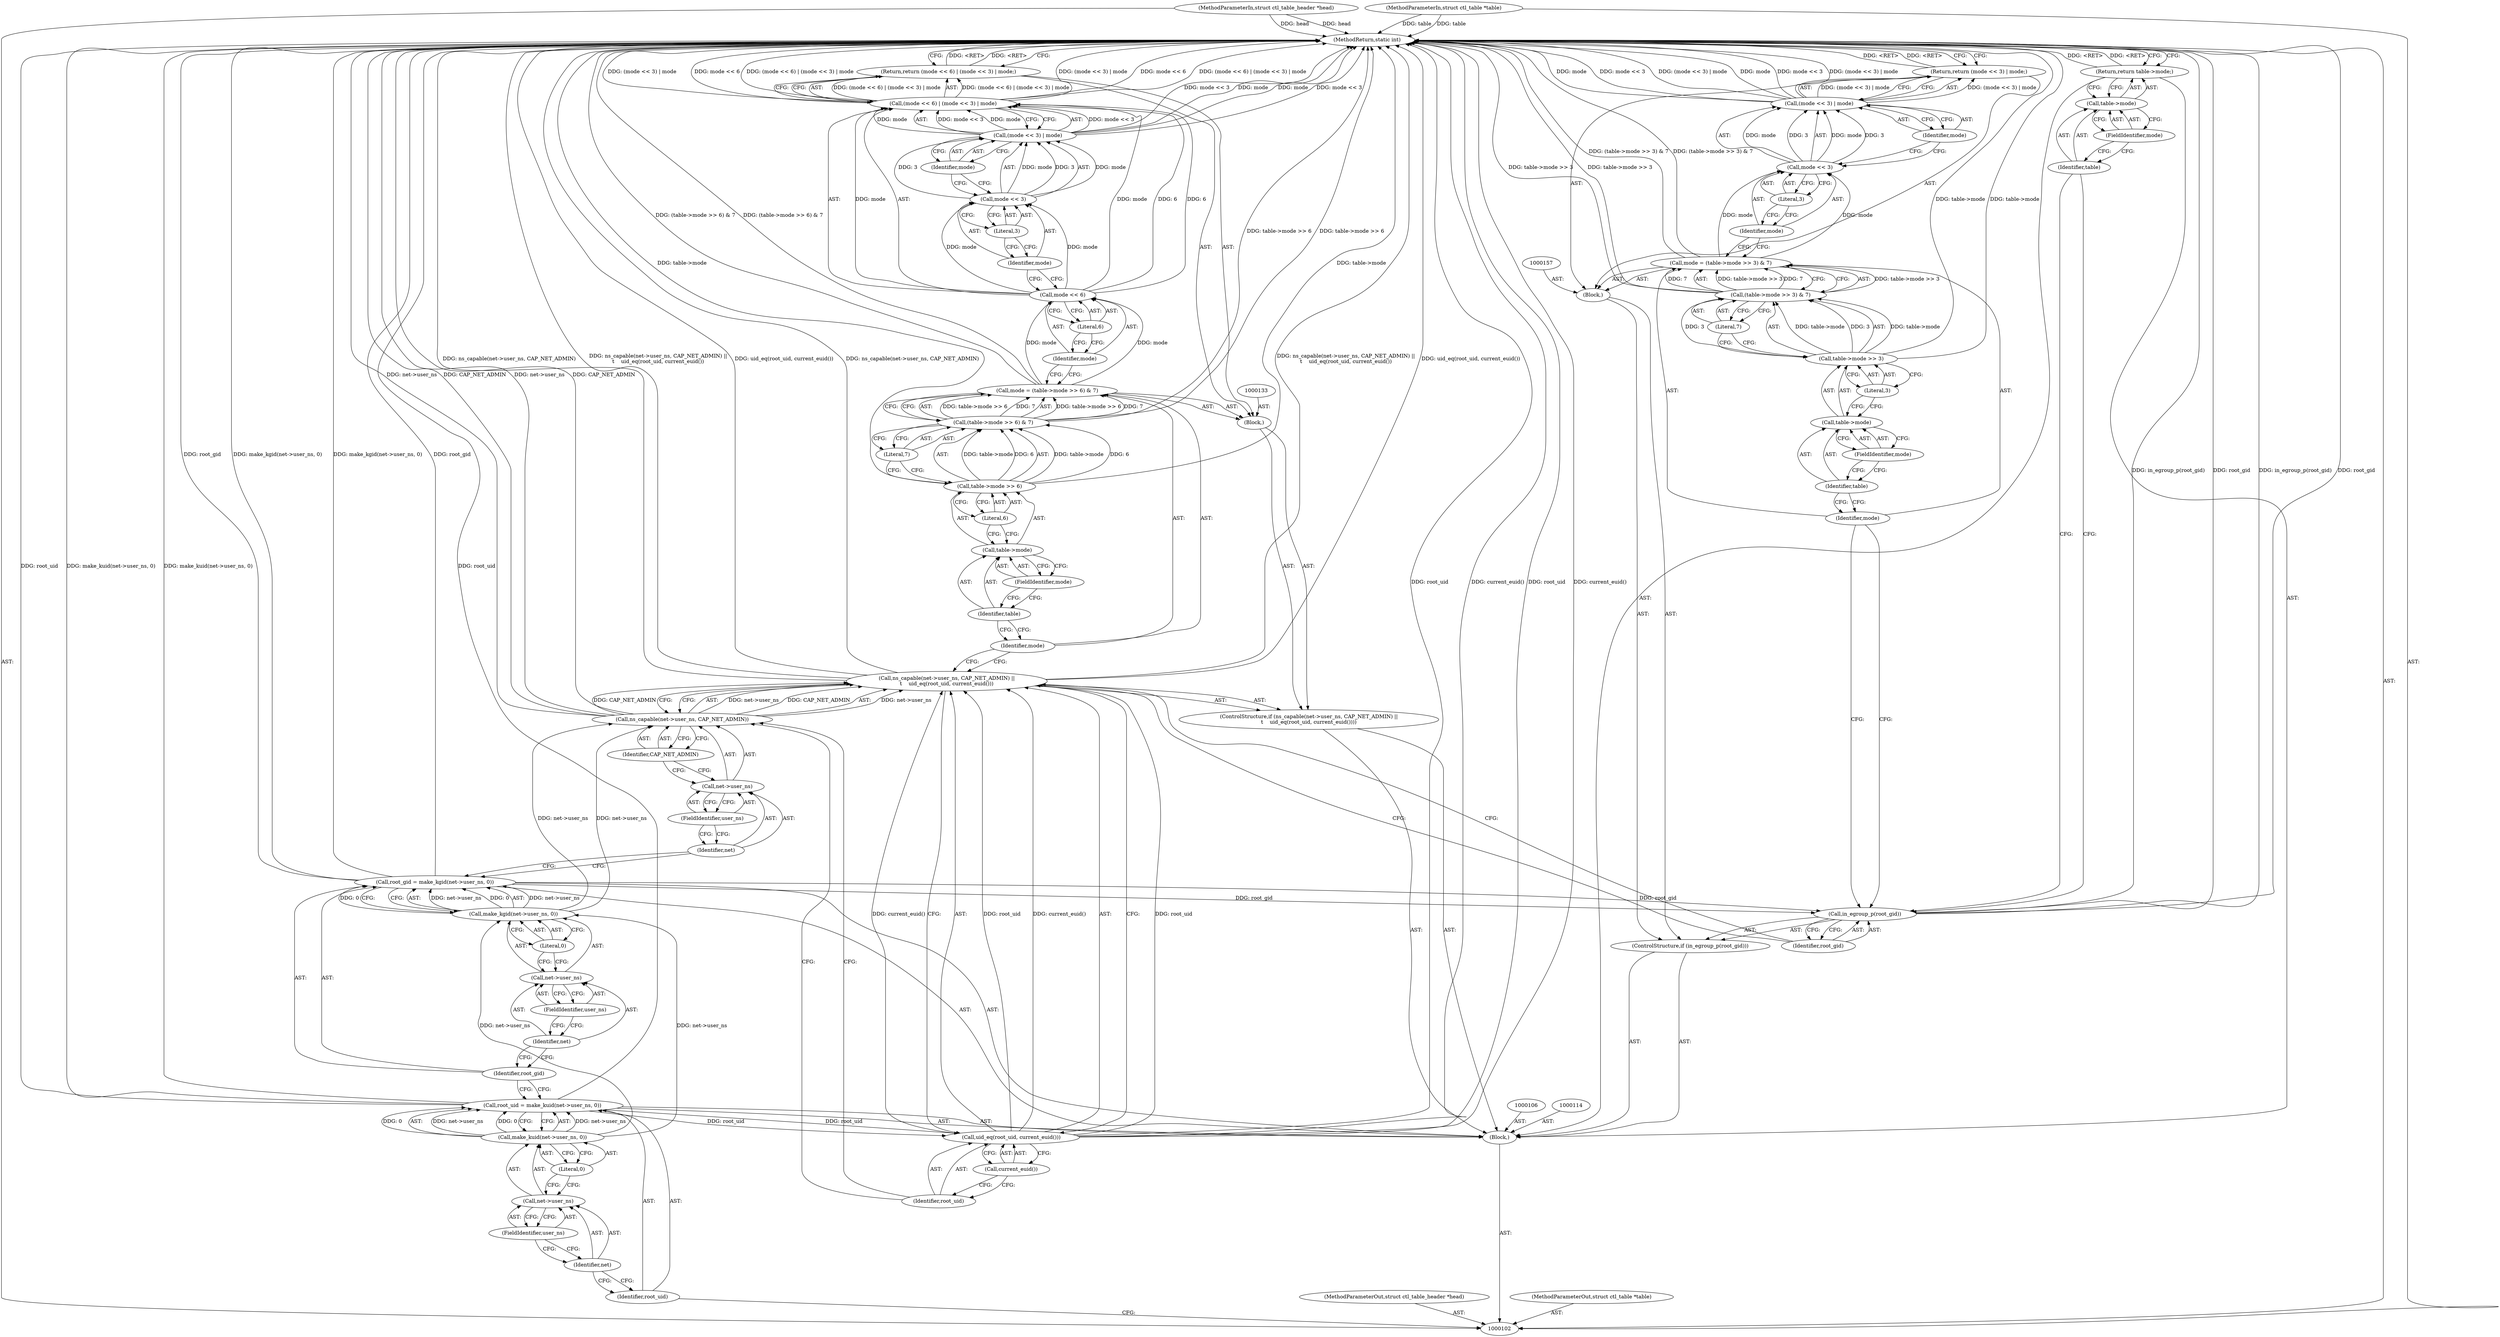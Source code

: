 digraph "0_linux_2433c8f094a008895e66f25bd1773cdb01c91d01" {
"1000177" [label="(MethodReturn,static int)"];
"1000103" [label="(MethodParameterIn,struct ctl_table_header *head)"];
"1000249" [label="(MethodParameterOut,struct ctl_table_header *head)"];
"1000130" [label="(Identifier,root_uid)"];
"1000131" [label="(Call,current_euid())"];
"1000129" [label="(Call,uid_eq(root_uid, current_euid()))"];
"1000136" [label="(Call,(table->mode >> 6) & 7)"];
"1000137" [label="(Call,table->mode >> 6)"];
"1000138" [label="(Call,table->mode)"];
"1000139" [label="(Identifier,table)"];
"1000140" [label="(FieldIdentifier,mode)"];
"1000132" [label="(Block,)"];
"1000141" [label="(Literal,6)"];
"1000142" [label="(Literal,7)"];
"1000134" [label="(Call,mode = (table->mode >> 6) & 7)"];
"1000135" [label="(Identifier,mode)"];
"1000144" [label="(Call,(mode << 6) | (mode << 3) | mode)"];
"1000145" [label="(Call,mode << 6)"];
"1000146" [label="(Identifier,mode)"];
"1000147" [label="(Literal,6)"];
"1000148" [label="(Call,(mode << 3) | mode)"];
"1000149" [label="(Call,mode << 3)"];
"1000150" [label="(Identifier,mode)"];
"1000143" [label="(Return,return (mode << 6) | (mode << 3) | mode;)"];
"1000151" [label="(Literal,3)"];
"1000152" [label="(Identifier,mode)"];
"1000153" [label="(ControlStructure,if (in_egroup_p(root_gid)))"];
"1000155" [label="(Identifier,root_gid)"];
"1000154" [label="(Call,in_egroup_p(root_gid))"];
"1000160" [label="(Call,(table->mode >> 3) & 7)"];
"1000161" [label="(Call,table->mode >> 3)"];
"1000162" [label="(Call,table->mode)"];
"1000163" [label="(Identifier,table)"];
"1000164" [label="(FieldIdentifier,mode)"];
"1000156" [label="(Block,)"];
"1000165" [label="(Literal,3)"];
"1000166" [label="(Literal,7)"];
"1000158" [label="(Call,mode = (table->mode >> 3) & 7)"];
"1000159" [label="(Identifier,mode)"];
"1000168" [label="(Call,(mode << 3) | mode)"];
"1000169" [label="(Call,mode << 3)"];
"1000170" [label="(Identifier,mode)"];
"1000171" [label="(Literal,3)"];
"1000172" [label="(Identifier,mode)"];
"1000167" [label="(Return,return (mode << 3) | mode;)"];
"1000173" [label="(Return,return table->mode;)"];
"1000176" [label="(FieldIdentifier,mode)"];
"1000174" [label="(Call,table->mode)"];
"1000175" [label="(Identifier,table)"];
"1000104" [label="(MethodParameterIn,struct ctl_table *table)"];
"1000250" [label="(MethodParameterOut,struct ctl_table *table)"];
"1000105" [label="(Block,)"];
"1000109" [label="(Call,make_kuid(net->user_ns, 0))"];
"1000110" [label="(Call,net->user_ns)"];
"1000111" [label="(Identifier,net)"];
"1000112" [label="(FieldIdentifier,user_ns)"];
"1000113" [label="(Literal,0)"];
"1000107" [label="(Call,root_uid = make_kuid(net->user_ns, 0))"];
"1000108" [label="(Identifier,root_uid)"];
"1000117" [label="(Call,make_kgid(net->user_ns, 0))"];
"1000118" [label="(Call,net->user_ns)"];
"1000119" [label="(Identifier,net)"];
"1000120" [label="(FieldIdentifier,user_ns)"];
"1000121" [label="(Literal,0)"];
"1000115" [label="(Call,root_gid = make_kgid(net->user_ns, 0))"];
"1000116" [label="(Identifier,root_gid)"];
"1000125" [label="(Call,net->user_ns)"];
"1000126" [label="(Identifier,net)"];
"1000122" [label="(ControlStructure,if (ns_capable(net->user_ns, CAP_NET_ADMIN) ||\n\t    uid_eq(root_uid, current_euid())))"];
"1000127" [label="(FieldIdentifier,user_ns)"];
"1000128" [label="(Identifier,CAP_NET_ADMIN)"];
"1000123" [label="(Call,ns_capable(net->user_ns, CAP_NET_ADMIN) ||\n\t    uid_eq(root_uid, current_euid()))"];
"1000124" [label="(Call,ns_capable(net->user_ns, CAP_NET_ADMIN))"];
"1000177" -> "1000102"  [label="AST: "];
"1000177" -> "1000143"  [label="CFG: "];
"1000177" -> "1000167"  [label="CFG: "];
"1000177" -> "1000173"  [label="CFG: "];
"1000173" -> "1000177"  [label="DDG: <RET>"];
"1000143" -> "1000177"  [label="DDG: <RET>"];
"1000115" -> "1000177"  [label="DDG: make_kgid(net->user_ns, 0)"];
"1000115" -> "1000177"  [label="DDG: root_gid"];
"1000168" -> "1000177"  [label="DDG: mode"];
"1000168" -> "1000177"  [label="DDG: mode << 3"];
"1000168" -> "1000177"  [label="DDG: (mode << 3) | mode"];
"1000124" -> "1000177"  [label="DDG: net->user_ns"];
"1000124" -> "1000177"  [label="DDG: CAP_NET_ADMIN"];
"1000107" -> "1000177"  [label="DDG: root_uid"];
"1000107" -> "1000177"  [label="DDG: make_kuid(net->user_ns, 0)"];
"1000104" -> "1000177"  [label="DDG: table"];
"1000158" -> "1000177"  [label="DDG: (table->mode >> 3) & 7"];
"1000123" -> "1000177"  [label="DDG: ns_capable(net->user_ns, CAP_NET_ADMIN) ||\n\t    uid_eq(root_uid, current_euid())"];
"1000123" -> "1000177"  [label="DDG: uid_eq(root_uid, current_euid())"];
"1000123" -> "1000177"  [label="DDG: ns_capable(net->user_ns, CAP_NET_ADMIN)"];
"1000148" -> "1000177"  [label="DDG: mode"];
"1000148" -> "1000177"  [label="DDG: mode << 3"];
"1000154" -> "1000177"  [label="DDG: in_egroup_p(root_gid)"];
"1000154" -> "1000177"  [label="DDG: root_gid"];
"1000161" -> "1000177"  [label="DDG: table->mode"];
"1000129" -> "1000177"  [label="DDG: root_uid"];
"1000129" -> "1000177"  [label="DDG: current_euid()"];
"1000144" -> "1000177"  [label="DDG: (mode << 6) | (mode << 3) | mode"];
"1000144" -> "1000177"  [label="DDG: (mode << 3) | mode"];
"1000144" -> "1000177"  [label="DDG: mode << 6"];
"1000103" -> "1000177"  [label="DDG: head"];
"1000134" -> "1000177"  [label="DDG: (table->mode >> 6) & 7"];
"1000137" -> "1000177"  [label="DDG: table->mode"];
"1000160" -> "1000177"  [label="DDG: table->mode >> 3"];
"1000136" -> "1000177"  [label="DDG: table->mode >> 6"];
"1000167" -> "1000177"  [label="DDG: <RET>"];
"1000103" -> "1000102"  [label="AST: "];
"1000103" -> "1000177"  [label="DDG: head"];
"1000249" -> "1000102"  [label="AST: "];
"1000130" -> "1000129"  [label="AST: "];
"1000130" -> "1000124"  [label="CFG: "];
"1000131" -> "1000130"  [label="CFG: "];
"1000131" -> "1000129"  [label="AST: "];
"1000131" -> "1000130"  [label="CFG: "];
"1000129" -> "1000131"  [label="CFG: "];
"1000129" -> "1000123"  [label="AST: "];
"1000129" -> "1000131"  [label="CFG: "];
"1000130" -> "1000129"  [label="AST: "];
"1000131" -> "1000129"  [label="AST: "];
"1000123" -> "1000129"  [label="CFG: "];
"1000129" -> "1000177"  [label="DDG: root_uid"];
"1000129" -> "1000177"  [label="DDG: current_euid()"];
"1000129" -> "1000123"  [label="DDG: root_uid"];
"1000129" -> "1000123"  [label="DDG: current_euid()"];
"1000107" -> "1000129"  [label="DDG: root_uid"];
"1000136" -> "1000134"  [label="AST: "];
"1000136" -> "1000142"  [label="CFG: "];
"1000137" -> "1000136"  [label="AST: "];
"1000142" -> "1000136"  [label="AST: "];
"1000134" -> "1000136"  [label="CFG: "];
"1000136" -> "1000177"  [label="DDG: table->mode >> 6"];
"1000136" -> "1000134"  [label="DDG: table->mode >> 6"];
"1000136" -> "1000134"  [label="DDG: 7"];
"1000137" -> "1000136"  [label="DDG: table->mode"];
"1000137" -> "1000136"  [label="DDG: 6"];
"1000137" -> "1000136"  [label="AST: "];
"1000137" -> "1000141"  [label="CFG: "];
"1000138" -> "1000137"  [label="AST: "];
"1000141" -> "1000137"  [label="AST: "];
"1000142" -> "1000137"  [label="CFG: "];
"1000137" -> "1000177"  [label="DDG: table->mode"];
"1000137" -> "1000136"  [label="DDG: table->mode"];
"1000137" -> "1000136"  [label="DDG: 6"];
"1000138" -> "1000137"  [label="AST: "];
"1000138" -> "1000140"  [label="CFG: "];
"1000139" -> "1000138"  [label="AST: "];
"1000140" -> "1000138"  [label="AST: "];
"1000141" -> "1000138"  [label="CFG: "];
"1000139" -> "1000138"  [label="AST: "];
"1000139" -> "1000135"  [label="CFG: "];
"1000140" -> "1000139"  [label="CFG: "];
"1000140" -> "1000138"  [label="AST: "];
"1000140" -> "1000139"  [label="CFG: "];
"1000138" -> "1000140"  [label="CFG: "];
"1000132" -> "1000122"  [label="AST: "];
"1000133" -> "1000132"  [label="AST: "];
"1000134" -> "1000132"  [label="AST: "];
"1000143" -> "1000132"  [label="AST: "];
"1000141" -> "1000137"  [label="AST: "];
"1000141" -> "1000138"  [label="CFG: "];
"1000137" -> "1000141"  [label="CFG: "];
"1000142" -> "1000136"  [label="AST: "];
"1000142" -> "1000137"  [label="CFG: "];
"1000136" -> "1000142"  [label="CFG: "];
"1000134" -> "1000132"  [label="AST: "];
"1000134" -> "1000136"  [label="CFG: "];
"1000135" -> "1000134"  [label="AST: "];
"1000136" -> "1000134"  [label="AST: "];
"1000146" -> "1000134"  [label="CFG: "];
"1000134" -> "1000177"  [label="DDG: (table->mode >> 6) & 7"];
"1000136" -> "1000134"  [label="DDG: table->mode >> 6"];
"1000136" -> "1000134"  [label="DDG: 7"];
"1000134" -> "1000145"  [label="DDG: mode"];
"1000135" -> "1000134"  [label="AST: "];
"1000135" -> "1000123"  [label="CFG: "];
"1000139" -> "1000135"  [label="CFG: "];
"1000144" -> "1000143"  [label="AST: "];
"1000144" -> "1000148"  [label="CFG: "];
"1000145" -> "1000144"  [label="AST: "];
"1000148" -> "1000144"  [label="AST: "];
"1000143" -> "1000144"  [label="CFG: "];
"1000144" -> "1000177"  [label="DDG: (mode << 6) | (mode << 3) | mode"];
"1000144" -> "1000177"  [label="DDG: (mode << 3) | mode"];
"1000144" -> "1000177"  [label="DDG: mode << 6"];
"1000144" -> "1000143"  [label="DDG: (mode << 6) | (mode << 3) | mode"];
"1000145" -> "1000144"  [label="DDG: mode"];
"1000145" -> "1000144"  [label="DDG: 6"];
"1000148" -> "1000144"  [label="DDG: mode << 3"];
"1000148" -> "1000144"  [label="DDG: mode"];
"1000145" -> "1000144"  [label="AST: "];
"1000145" -> "1000147"  [label="CFG: "];
"1000146" -> "1000145"  [label="AST: "];
"1000147" -> "1000145"  [label="AST: "];
"1000150" -> "1000145"  [label="CFG: "];
"1000145" -> "1000144"  [label="DDG: mode"];
"1000145" -> "1000144"  [label="DDG: 6"];
"1000134" -> "1000145"  [label="DDG: mode"];
"1000145" -> "1000149"  [label="DDG: mode"];
"1000146" -> "1000145"  [label="AST: "];
"1000146" -> "1000134"  [label="CFG: "];
"1000147" -> "1000146"  [label="CFG: "];
"1000147" -> "1000145"  [label="AST: "];
"1000147" -> "1000146"  [label="CFG: "];
"1000145" -> "1000147"  [label="CFG: "];
"1000148" -> "1000144"  [label="AST: "];
"1000148" -> "1000152"  [label="CFG: "];
"1000149" -> "1000148"  [label="AST: "];
"1000152" -> "1000148"  [label="AST: "];
"1000144" -> "1000148"  [label="CFG: "];
"1000148" -> "1000177"  [label="DDG: mode"];
"1000148" -> "1000177"  [label="DDG: mode << 3"];
"1000148" -> "1000144"  [label="DDG: mode << 3"];
"1000148" -> "1000144"  [label="DDG: mode"];
"1000149" -> "1000148"  [label="DDG: mode"];
"1000149" -> "1000148"  [label="DDG: 3"];
"1000149" -> "1000148"  [label="AST: "];
"1000149" -> "1000151"  [label="CFG: "];
"1000150" -> "1000149"  [label="AST: "];
"1000151" -> "1000149"  [label="AST: "];
"1000152" -> "1000149"  [label="CFG: "];
"1000149" -> "1000148"  [label="DDG: mode"];
"1000149" -> "1000148"  [label="DDG: 3"];
"1000145" -> "1000149"  [label="DDG: mode"];
"1000150" -> "1000149"  [label="AST: "];
"1000150" -> "1000145"  [label="CFG: "];
"1000151" -> "1000150"  [label="CFG: "];
"1000143" -> "1000132"  [label="AST: "];
"1000143" -> "1000144"  [label="CFG: "];
"1000144" -> "1000143"  [label="AST: "];
"1000177" -> "1000143"  [label="CFG: "];
"1000143" -> "1000177"  [label="DDG: <RET>"];
"1000144" -> "1000143"  [label="DDG: (mode << 6) | (mode << 3) | mode"];
"1000151" -> "1000149"  [label="AST: "];
"1000151" -> "1000150"  [label="CFG: "];
"1000149" -> "1000151"  [label="CFG: "];
"1000152" -> "1000148"  [label="AST: "];
"1000152" -> "1000149"  [label="CFG: "];
"1000148" -> "1000152"  [label="CFG: "];
"1000153" -> "1000105"  [label="AST: "];
"1000154" -> "1000153"  [label="AST: "];
"1000156" -> "1000153"  [label="AST: "];
"1000155" -> "1000154"  [label="AST: "];
"1000155" -> "1000123"  [label="CFG: "];
"1000154" -> "1000155"  [label="CFG: "];
"1000154" -> "1000153"  [label="AST: "];
"1000154" -> "1000155"  [label="CFG: "];
"1000155" -> "1000154"  [label="AST: "];
"1000159" -> "1000154"  [label="CFG: "];
"1000175" -> "1000154"  [label="CFG: "];
"1000154" -> "1000177"  [label="DDG: in_egroup_p(root_gid)"];
"1000154" -> "1000177"  [label="DDG: root_gid"];
"1000115" -> "1000154"  [label="DDG: root_gid"];
"1000160" -> "1000158"  [label="AST: "];
"1000160" -> "1000166"  [label="CFG: "];
"1000161" -> "1000160"  [label="AST: "];
"1000166" -> "1000160"  [label="AST: "];
"1000158" -> "1000160"  [label="CFG: "];
"1000160" -> "1000177"  [label="DDG: table->mode >> 3"];
"1000160" -> "1000158"  [label="DDG: table->mode >> 3"];
"1000160" -> "1000158"  [label="DDG: 7"];
"1000161" -> "1000160"  [label="DDG: table->mode"];
"1000161" -> "1000160"  [label="DDG: 3"];
"1000161" -> "1000160"  [label="AST: "];
"1000161" -> "1000165"  [label="CFG: "];
"1000162" -> "1000161"  [label="AST: "];
"1000165" -> "1000161"  [label="AST: "];
"1000166" -> "1000161"  [label="CFG: "];
"1000161" -> "1000177"  [label="DDG: table->mode"];
"1000161" -> "1000160"  [label="DDG: table->mode"];
"1000161" -> "1000160"  [label="DDG: 3"];
"1000162" -> "1000161"  [label="AST: "];
"1000162" -> "1000164"  [label="CFG: "];
"1000163" -> "1000162"  [label="AST: "];
"1000164" -> "1000162"  [label="AST: "];
"1000165" -> "1000162"  [label="CFG: "];
"1000163" -> "1000162"  [label="AST: "];
"1000163" -> "1000159"  [label="CFG: "];
"1000164" -> "1000163"  [label="CFG: "];
"1000164" -> "1000162"  [label="AST: "];
"1000164" -> "1000163"  [label="CFG: "];
"1000162" -> "1000164"  [label="CFG: "];
"1000156" -> "1000153"  [label="AST: "];
"1000157" -> "1000156"  [label="AST: "];
"1000158" -> "1000156"  [label="AST: "];
"1000167" -> "1000156"  [label="AST: "];
"1000165" -> "1000161"  [label="AST: "];
"1000165" -> "1000162"  [label="CFG: "];
"1000161" -> "1000165"  [label="CFG: "];
"1000166" -> "1000160"  [label="AST: "];
"1000166" -> "1000161"  [label="CFG: "];
"1000160" -> "1000166"  [label="CFG: "];
"1000158" -> "1000156"  [label="AST: "];
"1000158" -> "1000160"  [label="CFG: "];
"1000159" -> "1000158"  [label="AST: "];
"1000160" -> "1000158"  [label="AST: "];
"1000170" -> "1000158"  [label="CFG: "];
"1000158" -> "1000177"  [label="DDG: (table->mode >> 3) & 7"];
"1000160" -> "1000158"  [label="DDG: table->mode >> 3"];
"1000160" -> "1000158"  [label="DDG: 7"];
"1000158" -> "1000169"  [label="DDG: mode"];
"1000159" -> "1000158"  [label="AST: "];
"1000159" -> "1000154"  [label="CFG: "];
"1000163" -> "1000159"  [label="CFG: "];
"1000168" -> "1000167"  [label="AST: "];
"1000168" -> "1000172"  [label="CFG: "];
"1000169" -> "1000168"  [label="AST: "];
"1000172" -> "1000168"  [label="AST: "];
"1000167" -> "1000168"  [label="CFG: "];
"1000168" -> "1000177"  [label="DDG: mode"];
"1000168" -> "1000177"  [label="DDG: mode << 3"];
"1000168" -> "1000177"  [label="DDG: (mode << 3) | mode"];
"1000168" -> "1000167"  [label="DDG: (mode << 3) | mode"];
"1000169" -> "1000168"  [label="DDG: mode"];
"1000169" -> "1000168"  [label="DDG: 3"];
"1000169" -> "1000168"  [label="AST: "];
"1000169" -> "1000171"  [label="CFG: "];
"1000170" -> "1000169"  [label="AST: "];
"1000171" -> "1000169"  [label="AST: "];
"1000172" -> "1000169"  [label="CFG: "];
"1000169" -> "1000168"  [label="DDG: mode"];
"1000169" -> "1000168"  [label="DDG: 3"];
"1000158" -> "1000169"  [label="DDG: mode"];
"1000170" -> "1000169"  [label="AST: "];
"1000170" -> "1000158"  [label="CFG: "];
"1000171" -> "1000170"  [label="CFG: "];
"1000171" -> "1000169"  [label="AST: "];
"1000171" -> "1000170"  [label="CFG: "];
"1000169" -> "1000171"  [label="CFG: "];
"1000172" -> "1000168"  [label="AST: "];
"1000172" -> "1000169"  [label="CFG: "];
"1000168" -> "1000172"  [label="CFG: "];
"1000167" -> "1000156"  [label="AST: "];
"1000167" -> "1000168"  [label="CFG: "];
"1000168" -> "1000167"  [label="AST: "];
"1000177" -> "1000167"  [label="CFG: "];
"1000167" -> "1000177"  [label="DDG: <RET>"];
"1000168" -> "1000167"  [label="DDG: (mode << 3) | mode"];
"1000173" -> "1000105"  [label="AST: "];
"1000173" -> "1000174"  [label="CFG: "];
"1000174" -> "1000173"  [label="AST: "];
"1000177" -> "1000173"  [label="CFG: "];
"1000173" -> "1000177"  [label="DDG: <RET>"];
"1000176" -> "1000174"  [label="AST: "];
"1000176" -> "1000175"  [label="CFG: "];
"1000174" -> "1000176"  [label="CFG: "];
"1000174" -> "1000173"  [label="AST: "];
"1000174" -> "1000176"  [label="CFG: "];
"1000175" -> "1000174"  [label="AST: "];
"1000176" -> "1000174"  [label="AST: "];
"1000173" -> "1000174"  [label="CFG: "];
"1000175" -> "1000174"  [label="AST: "];
"1000175" -> "1000154"  [label="CFG: "];
"1000176" -> "1000175"  [label="CFG: "];
"1000104" -> "1000102"  [label="AST: "];
"1000104" -> "1000177"  [label="DDG: table"];
"1000250" -> "1000102"  [label="AST: "];
"1000105" -> "1000102"  [label="AST: "];
"1000106" -> "1000105"  [label="AST: "];
"1000107" -> "1000105"  [label="AST: "];
"1000114" -> "1000105"  [label="AST: "];
"1000115" -> "1000105"  [label="AST: "];
"1000122" -> "1000105"  [label="AST: "];
"1000153" -> "1000105"  [label="AST: "];
"1000173" -> "1000105"  [label="AST: "];
"1000109" -> "1000107"  [label="AST: "];
"1000109" -> "1000113"  [label="CFG: "];
"1000110" -> "1000109"  [label="AST: "];
"1000113" -> "1000109"  [label="AST: "];
"1000107" -> "1000109"  [label="CFG: "];
"1000109" -> "1000107"  [label="DDG: net->user_ns"];
"1000109" -> "1000107"  [label="DDG: 0"];
"1000109" -> "1000117"  [label="DDG: net->user_ns"];
"1000110" -> "1000109"  [label="AST: "];
"1000110" -> "1000112"  [label="CFG: "];
"1000111" -> "1000110"  [label="AST: "];
"1000112" -> "1000110"  [label="AST: "];
"1000113" -> "1000110"  [label="CFG: "];
"1000111" -> "1000110"  [label="AST: "];
"1000111" -> "1000108"  [label="CFG: "];
"1000112" -> "1000111"  [label="CFG: "];
"1000112" -> "1000110"  [label="AST: "];
"1000112" -> "1000111"  [label="CFG: "];
"1000110" -> "1000112"  [label="CFG: "];
"1000113" -> "1000109"  [label="AST: "];
"1000113" -> "1000110"  [label="CFG: "];
"1000109" -> "1000113"  [label="CFG: "];
"1000107" -> "1000105"  [label="AST: "];
"1000107" -> "1000109"  [label="CFG: "];
"1000108" -> "1000107"  [label="AST: "];
"1000109" -> "1000107"  [label="AST: "];
"1000116" -> "1000107"  [label="CFG: "];
"1000107" -> "1000177"  [label="DDG: root_uid"];
"1000107" -> "1000177"  [label="DDG: make_kuid(net->user_ns, 0)"];
"1000109" -> "1000107"  [label="DDG: net->user_ns"];
"1000109" -> "1000107"  [label="DDG: 0"];
"1000107" -> "1000129"  [label="DDG: root_uid"];
"1000108" -> "1000107"  [label="AST: "];
"1000108" -> "1000102"  [label="CFG: "];
"1000111" -> "1000108"  [label="CFG: "];
"1000117" -> "1000115"  [label="AST: "];
"1000117" -> "1000121"  [label="CFG: "];
"1000118" -> "1000117"  [label="AST: "];
"1000121" -> "1000117"  [label="AST: "];
"1000115" -> "1000117"  [label="CFG: "];
"1000117" -> "1000115"  [label="DDG: net->user_ns"];
"1000117" -> "1000115"  [label="DDG: 0"];
"1000109" -> "1000117"  [label="DDG: net->user_ns"];
"1000117" -> "1000124"  [label="DDG: net->user_ns"];
"1000118" -> "1000117"  [label="AST: "];
"1000118" -> "1000120"  [label="CFG: "];
"1000119" -> "1000118"  [label="AST: "];
"1000120" -> "1000118"  [label="AST: "];
"1000121" -> "1000118"  [label="CFG: "];
"1000119" -> "1000118"  [label="AST: "];
"1000119" -> "1000116"  [label="CFG: "];
"1000120" -> "1000119"  [label="CFG: "];
"1000120" -> "1000118"  [label="AST: "];
"1000120" -> "1000119"  [label="CFG: "];
"1000118" -> "1000120"  [label="CFG: "];
"1000121" -> "1000117"  [label="AST: "];
"1000121" -> "1000118"  [label="CFG: "];
"1000117" -> "1000121"  [label="CFG: "];
"1000115" -> "1000105"  [label="AST: "];
"1000115" -> "1000117"  [label="CFG: "];
"1000116" -> "1000115"  [label="AST: "];
"1000117" -> "1000115"  [label="AST: "];
"1000126" -> "1000115"  [label="CFG: "];
"1000115" -> "1000177"  [label="DDG: make_kgid(net->user_ns, 0)"];
"1000115" -> "1000177"  [label="DDG: root_gid"];
"1000117" -> "1000115"  [label="DDG: net->user_ns"];
"1000117" -> "1000115"  [label="DDG: 0"];
"1000115" -> "1000154"  [label="DDG: root_gid"];
"1000116" -> "1000115"  [label="AST: "];
"1000116" -> "1000107"  [label="CFG: "];
"1000119" -> "1000116"  [label="CFG: "];
"1000125" -> "1000124"  [label="AST: "];
"1000125" -> "1000127"  [label="CFG: "];
"1000126" -> "1000125"  [label="AST: "];
"1000127" -> "1000125"  [label="AST: "];
"1000128" -> "1000125"  [label="CFG: "];
"1000126" -> "1000125"  [label="AST: "];
"1000126" -> "1000115"  [label="CFG: "];
"1000127" -> "1000126"  [label="CFG: "];
"1000122" -> "1000105"  [label="AST: "];
"1000123" -> "1000122"  [label="AST: "];
"1000132" -> "1000122"  [label="AST: "];
"1000127" -> "1000125"  [label="AST: "];
"1000127" -> "1000126"  [label="CFG: "];
"1000125" -> "1000127"  [label="CFG: "];
"1000128" -> "1000124"  [label="AST: "];
"1000128" -> "1000125"  [label="CFG: "];
"1000124" -> "1000128"  [label="CFG: "];
"1000123" -> "1000122"  [label="AST: "];
"1000123" -> "1000124"  [label="CFG: "];
"1000123" -> "1000129"  [label="CFG: "];
"1000124" -> "1000123"  [label="AST: "];
"1000129" -> "1000123"  [label="AST: "];
"1000135" -> "1000123"  [label="CFG: "];
"1000155" -> "1000123"  [label="CFG: "];
"1000123" -> "1000177"  [label="DDG: ns_capable(net->user_ns, CAP_NET_ADMIN) ||\n\t    uid_eq(root_uid, current_euid())"];
"1000123" -> "1000177"  [label="DDG: uid_eq(root_uid, current_euid())"];
"1000123" -> "1000177"  [label="DDG: ns_capable(net->user_ns, CAP_NET_ADMIN)"];
"1000124" -> "1000123"  [label="DDG: net->user_ns"];
"1000124" -> "1000123"  [label="DDG: CAP_NET_ADMIN"];
"1000129" -> "1000123"  [label="DDG: root_uid"];
"1000129" -> "1000123"  [label="DDG: current_euid()"];
"1000124" -> "1000123"  [label="AST: "];
"1000124" -> "1000128"  [label="CFG: "];
"1000125" -> "1000124"  [label="AST: "];
"1000128" -> "1000124"  [label="AST: "];
"1000130" -> "1000124"  [label="CFG: "];
"1000123" -> "1000124"  [label="CFG: "];
"1000124" -> "1000177"  [label="DDG: net->user_ns"];
"1000124" -> "1000177"  [label="DDG: CAP_NET_ADMIN"];
"1000124" -> "1000123"  [label="DDG: net->user_ns"];
"1000124" -> "1000123"  [label="DDG: CAP_NET_ADMIN"];
"1000117" -> "1000124"  [label="DDG: net->user_ns"];
}
